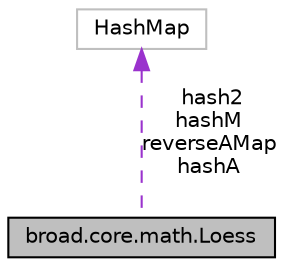 digraph "broad.core.math.Loess"
{
  edge [fontname="Helvetica",fontsize="10",labelfontname="Helvetica",labelfontsize="10"];
  node [fontname="Helvetica",fontsize="10",shape=record];
  Node1 [label="broad.core.math.Loess",height=0.2,width=0.4,color="black", fillcolor="grey75", style="filled" fontcolor="black"];
  Node2 -> Node1 [dir="back",color="darkorchid3",fontsize="10",style="dashed",label=" hash2\nhashM\nreverseAMap\nhashA" ,fontname="Helvetica"];
  Node2 [label="HashMap",height=0.2,width=0.4,color="grey75", fillcolor="white", style="filled"];
}
